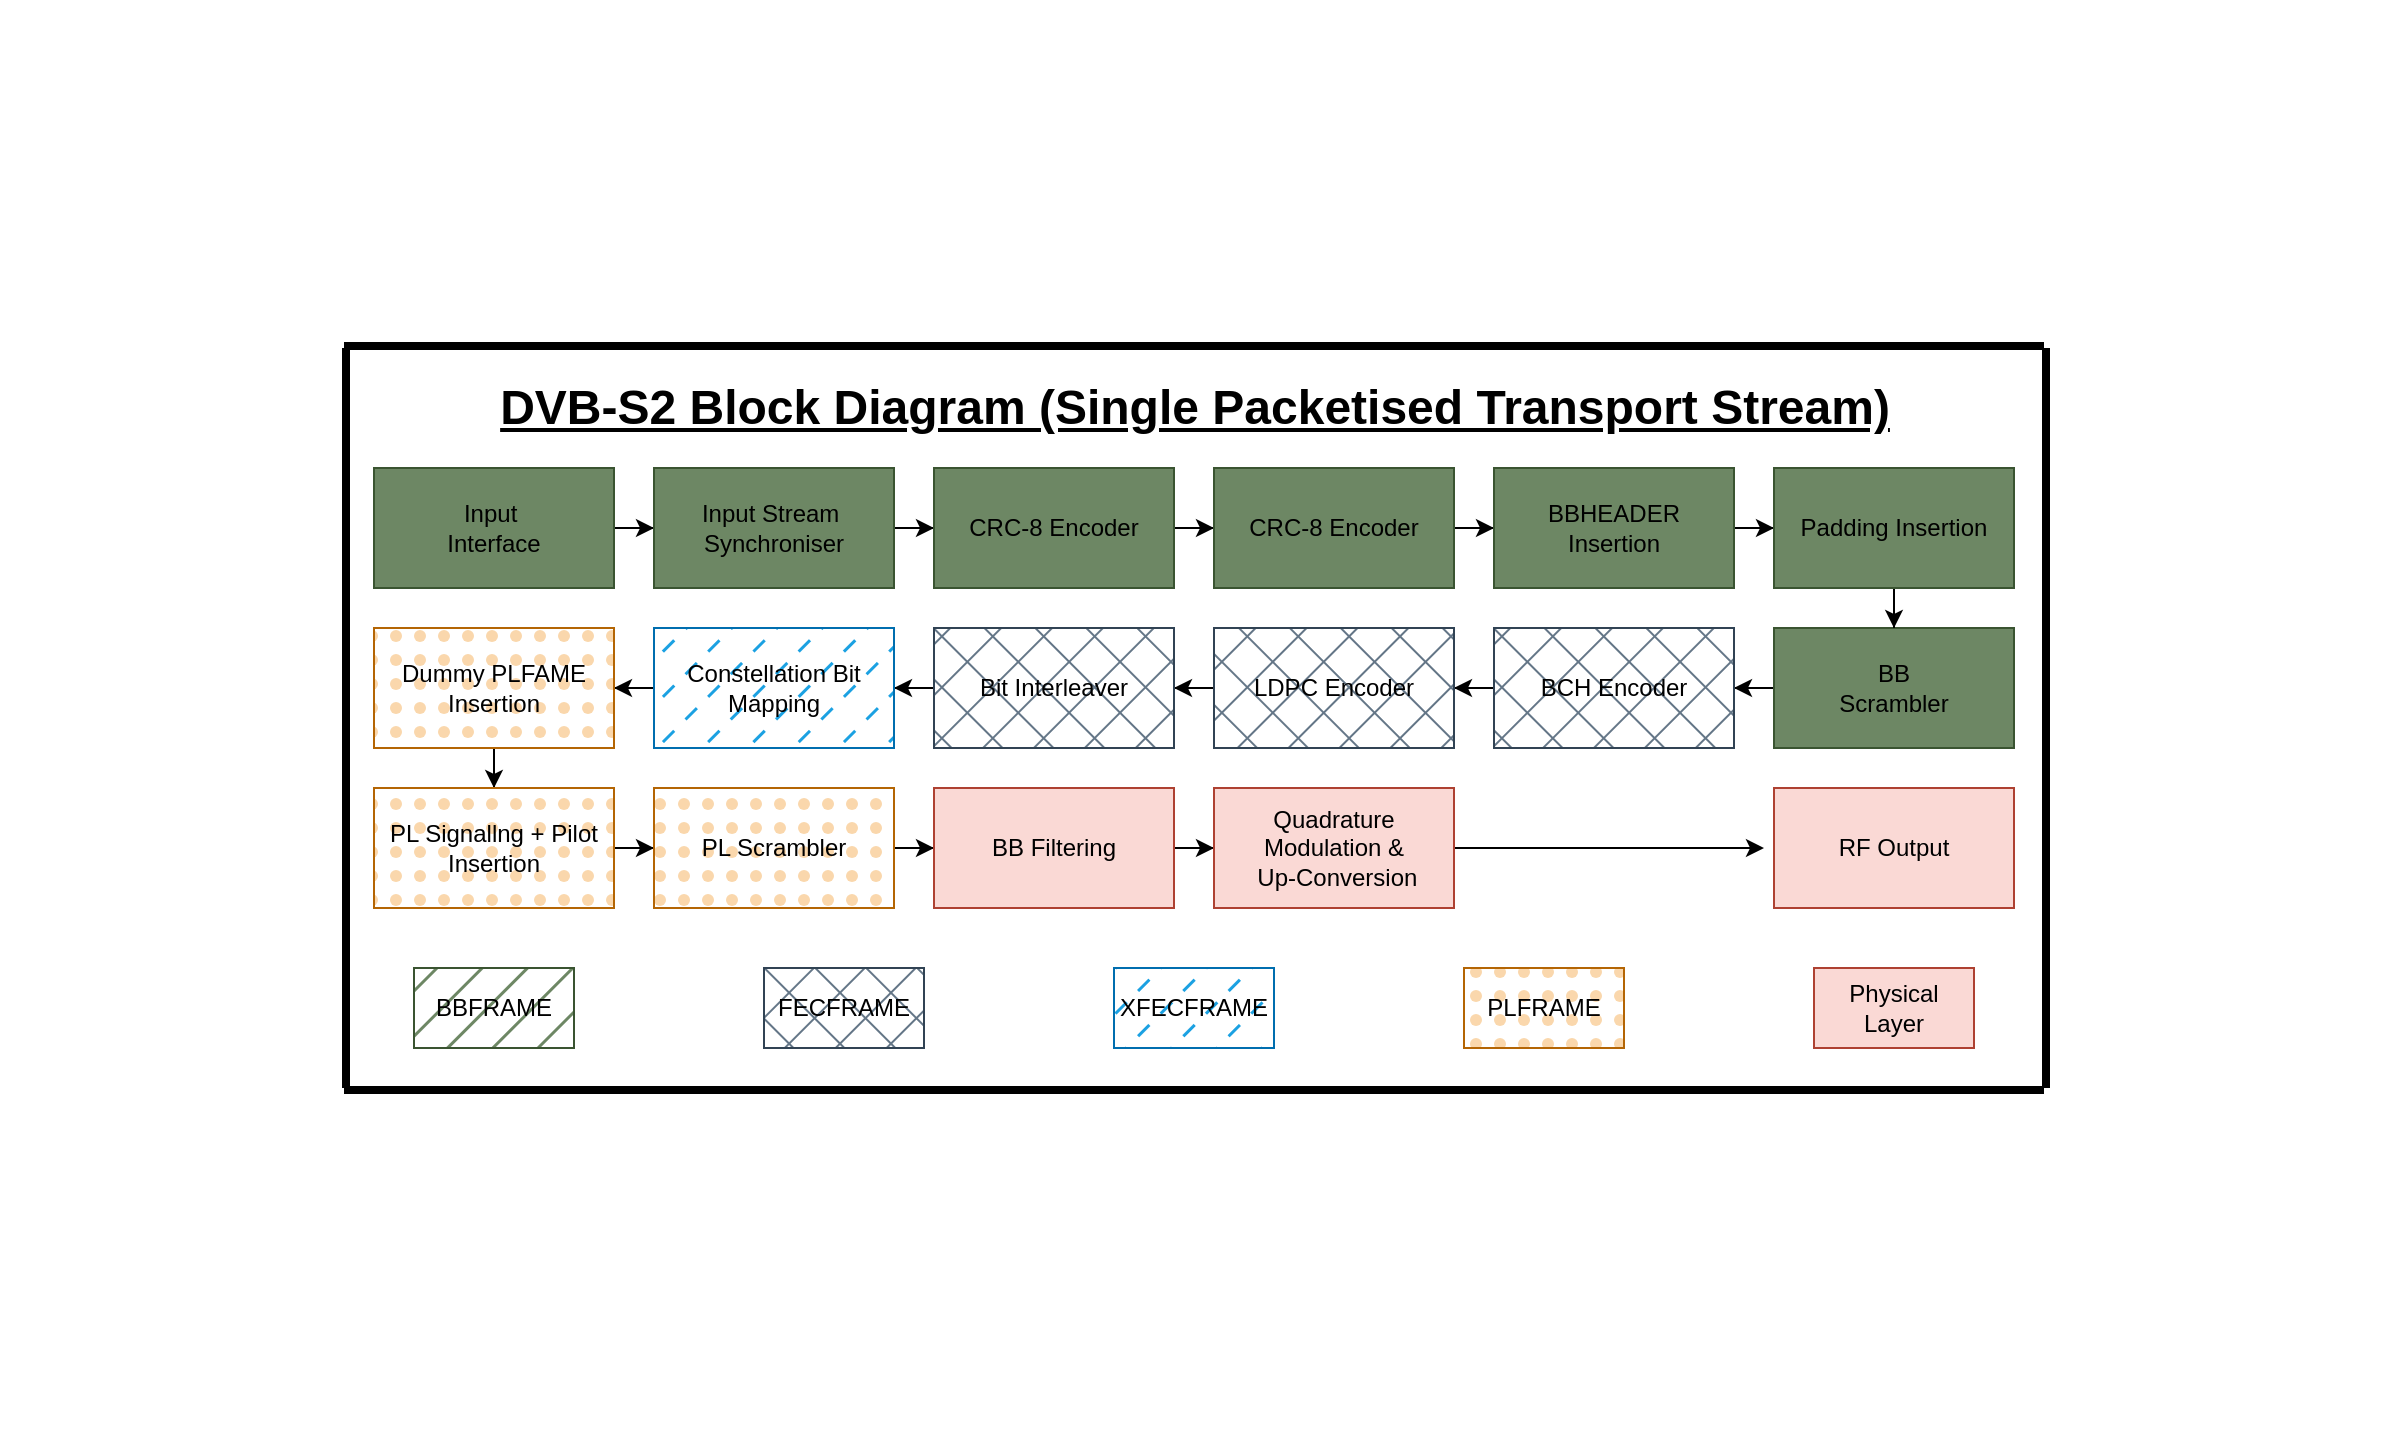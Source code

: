 <mxfile version="24.7.17">
  <diagram name="Page-1" id="SpdBaNYlZla5Bm4ZNLAk">
    <mxGraphModel dx="1653" dy="2595" grid="1" gridSize="10" guides="1" tooltips="1" connect="1" arrows="1" fold="1" page="1" pageScale="1" pageWidth="850" pageHeight="1100" math="0" shadow="0">
      <root>
        <mxCell id="0" />
        <mxCell id="1" parent="0" />
        <mxCell id="pOJEDl9BI1-7BAcr8_-W-1" value="DVB-S2 Block Diagram (Single Packetised Transport Stream)" style="text;strokeColor=none;fillColor=none;html=1;fontSize=24;fontStyle=5;verticalAlign=middle;align=center;" vertex="1" parent="1">
          <mxGeometry x="60" y="180" width="730" height="40" as="geometry" />
        </mxCell>
        <mxCell id="pOJEDl9BI1-7BAcr8_-W-2" value="" style="line;strokeWidth=4;html=1;perimeter=backbonePerimeter;points=[];outlineConnect=0;" vertex="1" parent="1">
          <mxGeometry y="-2" width="850" height="342" as="geometry" />
        </mxCell>
        <mxCell id="pOJEDl9BI1-7BAcr8_-W-16" value="" style="edgeStyle=orthogonalEdgeStyle;rounded=0;orthogonalLoop=1;jettySize=auto;html=1;labelBorderColor=none;textShadow=0;" edge="1" parent="1" source="pOJEDl9BI1-7BAcr8_-W-3" target="pOJEDl9BI1-7BAcr8_-W-4">
          <mxGeometry relative="1" as="geometry" />
        </mxCell>
        <mxCell id="pOJEDl9BI1-7BAcr8_-W-3" value="Input&amp;nbsp;&lt;br&gt;Interface" style="rounded=0;whiteSpace=wrap;html=1;fillColor=#6d8764;fontColor=#000000;strokeColor=#3A5431;labelBorderColor=none;textShadow=0;" vertex="1" parent="1">
          <mxGeometry x="15" y="230" width="120" height="60" as="geometry" />
        </mxCell>
        <mxCell id="pOJEDl9BI1-7BAcr8_-W-15" value="" style="edgeStyle=orthogonalEdgeStyle;rounded=0;orthogonalLoop=1;jettySize=auto;html=1;labelBorderColor=none;textShadow=0;" edge="1" parent="1" source="pOJEDl9BI1-7BAcr8_-W-4" target="pOJEDl9BI1-7BAcr8_-W-5">
          <mxGeometry relative="1" as="geometry" />
        </mxCell>
        <mxCell id="pOJEDl9BI1-7BAcr8_-W-4" value="Input Stream&amp;nbsp;&lt;div&gt;Synchroniser&lt;/div&gt;" style="rounded=0;whiteSpace=wrap;html=1;fillColor=#6d8764;fontColor=#000000;strokeColor=#3A5431;labelBorderColor=none;textShadow=0;" vertex="1" parent="1">
          <mxGeometry x="155" y="230" width="120" height="60" as="geometry" />
        </mxCell>
        <mxCell id="pOJEDl9BI1-7BAcr8_-W-13" value="" style="edgeStyle=orthogonalEdgeStyle;rounded=0;orthogonalLoop=1;jettySize=auto;html=1;labelBorderColor=none;textShadow=0;" edge="1" parent="1" source="pOJEDl9BI1-7BAcr8_-W-5" target="pOJEDl9BI1-7BAcr8_-W-6">
          <mxGeometry relative="1" as="geometry" />
        </mxCell>
        <mxCell id="pOJEDl9BI1-7BAcr8_-W-5" value="CRC-8 Encoder" style="rounded=0;whiteSpace=wrap;html=1;fillColor=#6d8764;fontColor=#000000;strokeColor=#3A5431;labelBorderColor=none;textShadow=0;" vertex="1" parent="1">
          <mxGeometry x="295" y="230" width="120" height="60" as="geometry" />
        </mxCell>
        <mxCell id="pOJEDl9BI1-7BAcr8_-W-12" value="" style="edgeStyle=orthogonalEdgeStyle;rounded=0;orthogonalLoop=1;jettySize=auto;html=1;labelBorderColor=none;textShadow=0;" edge="1" parent="1" source="pOJEDl9BI1-7BAcr8_-W-6" target="pOJEDl9BI1-7BAcr8_-W-7">
          <mxGeometry relative="1" as="geometry" />
        </mxCell>
        <mxCell id="pOJEDl9BI1-7BAcr8_-W-6" value="CRC-8 Encoder" style="rounded=0;whiteSpace=wrap;html=1;fillColor=#6d8764;fontColor=#000000;strokeColor=#3A5431;labelBorderColor=none;textShadow=0;" vertex="1" parent="1">
          <mxGeometry x="435" y="230" width="120" height="60" as="geometry" />
        </mxCell>
        <mxCell id="pOJEDl9BI1-7BAcr8_-W-11" value="" style="edgeStyle=orthogonalEdgeStyle;rounded=0;orthogonalLoop=1;jettySize=auto;html=1;labelBorderColor=none;textShadow=0;" edge="1" parent="1" source="pOJEDl9BI1-7BAcr8_-W-7" target="pOJEDl9BI1-7BAcr8_-W-9">
          <mxGeometry relative="1" as="geometry" />
        </mxCell>
        <mxCell id="pOJEDl9BI1-7BAcr8_-W-7" value="BBHEADER&lt;div&gt;Insertion&lt;/div&gt;" style="rounded=0;whiteSpace=wrap;html=1;fillColor=#6d8764;fontColor=#000000;strokeColor=#3A5431;labelBorderColor=none;textShadow=0;" vertex="1" parent="1">
          <mxGeometry x="575" y="230" width="120" height="60" as="geometry" />
        </mxCell>
        <mxCell id="pOJEDl9BI1-7BAcr8_-W-22" value="" style="edgeStyle=orthogonalEdgeStyle;rounded=0;orthogonalLoop=1;jettySize=auto;html=1;labelBorderColor=none;textShadow=0;" edge="1" parent="1" source="pOJEDl9BI1-7BAcr8_-W-8" target="pOJEDl9BI1-7BAcr8_-W-17">
          <mxGeometry relative="1" as="geometry" />
        </mxCell>
        <mxCell id="pOJEDl9BI1-7BAcr8_-W-8" value="BB&lt;br&gt;Scrambler" style="rounded=0;whiteSpace=wrap;html=1;fillColor=#6d8764;fontColor=#000000;strokeColor=#3A5431;labelBorderColor=none;textShadow=0;" vertex="1" parent="1">
          <mxGeometry x="715" y="310" width="120" height="60" as="geometry" />
        </mxCell>
        <mxCell id="pOJEDl9BI1-7BAcr8_-W-10" value="" style="edgeStyle=orthogonalEdgeStyle;rounded=0;orthogonalLoop=1;jettySize=auto;html=1;labelBorderColor=none;textShadow=0;" edge="1" parent="1" source="pOJEDl9BI1-7BAcr8_-W-9" target="pOJEDl9BI1-7BAcr8_-W-8">
          <mxGeometry relative="1" as="geometry" />
        </mxCell>
        <mxCell id="pOJEDl9BI1-7BAcr8_-W-9" value="Padding Insertion" style="rounded=0;whiteSpace=wrap;html=1;fillColor=#6d8764;fontColor=#000000;strokeColor=#3A5431;labelBorderColor=none;textShadow=0;" vertex="1" parent="1">
          <mxGeometry x="715" y="230" width="120" height="60" as="geometry" />
        </mxCell>
        <mxCell id="pOJEDl9BI1-7BAcr8_-W-23" value="" style="edgeStyle=orthogonalEdgeStyle;rounded=0;orthogonalLoop=1;jettySize=auto;html=1;labelBorderColor=none;textShadow=0;" edge="1" parent="1" source="pOJEDl9BI1-7BAcr8_-W-17" target="pOJEDl9BI1-7BAcr8_-W-18">
          <mxGeometry relative="1" as="geometry" />
        </mxCell>
        <mxCell id="pOJEDl9BI1-7BAcr8_-W-17" value="BCH Encoder" style="rounded=0;whiteSpace=wrap;html=1;fillColor=#647687;fontColor=#000000;strokeColor=#314354;fillStyle=cross-hatch;labelBorderColor=none;textShadow=0;" vertex="1" parent="1">
          <mxGeometry x="575" y="310" width="120" height="60" as="geometry" />
        </mxCell>
        <mxCell id="pOJEDl9BI1-7BAcr8_-W-24" value="" style="edgeStyle=orthogonalEdgeStyle;rounded=0;orthogonalLoop=1;jettySize=auto;html=1;labelBorderColor=none;textShadow=0;" edge="1" parent="1" source="pOJEDl9BI1-7BAcr8_-W-18" target="pOJEDl9BI1-7BAcr8_-W-19">
          <mxGeometry relative="1" as="geometry" />
        </mxCell>
        <mxCell id="pOJEDl9BI1-7BAcr8_-W-18" value="LDPC Encoder" style="rounded=0;whiteSpace=wrap;html=1;fillColor=#647687;fontColor=#000000;strokeColor=#314354;fillStyle=cross-hatch;labelBorderColor=none;textShadow=0;" vertex="1" parent="1">
          <mxGeometry x="435" y="310" width="120" height="60" as="geometry" />
        </mxCell>
        <mxCell id="pOJEDl9BI1-7BAcr8_-W-25" value="" style="edgeStyle=orthogonalEdgeStyle;rounded=0;orthogonalLoop=1;jettySize=auto;html=1;labelBorderColor=none;textShadow=0;" edge="1" parent="1" source="pOJEDl9BI1-7BAcr8_-W-19" target="pOJEDl9BI1-7BAcr8_-W-20">
          <mxGeometry relative="1" as="geometry" />
        </mxCell>
        <mxCell id="pOJEDl9BI1-7BAcr8_-W-19" value="Bit Interleaver" style="rounded=0;whiteSpace=wrap;html=1;fillColor=#647687;fontColor=#000000;strokeColor=#314354;fillStyle=cross-hatch;labelBorderColor=none;textShadow=0;" vertex="1" parent="1">
          <mxGeometry x="295" y="310" width="120" height="60" as="geometry" />
        </mxCell>
        <mxCell id="pOJEDl9BI1-7BAcr8_-W-26" value="" style="edgeStyle=orthogonalEdgeStyle;rounded=0;orthogonalLoop=1;jettySize=auto;html=1;labelBorderColor=none;textShadow=0;" edge="1" parent="1" source="pOJEDl9BI1-7BAcr8_-W-20" target="pOJEDl9BI1-7BAcr8_-W-21">
          <mxGeometry relative="1" as="geometry" />
        </mxCell>
        <mxCell id="pOJEDl9BI1-7BAcr8_-W-20" value="Constellation Bit Mapping" style="rounded=0;whiteSpace=wrap;html=1;fillColor=#1ba1e2;fontColor=#000000;strokeColor=#006EAF;fillStyle=dashed;labelBorderColor=none;textShadow=0;" vertex="1" parent="1">
          <mxGeometry x="155" y="310" width="120" height="60" as="geometry" />
        </mxCell>
        <mxCell id="pOJEDl9BI1-7BAcr8_-W-28" value="" style="edgeStyle=orthogonalEdgeStyle;rounded=0;orthogonalLoop=1;jettySize=auto;html=1;labelBorderColor=none;textShadow=0;" edge="1" parent="1" source="pOJEDl9BI1-7BAcr8_-W-21" target="pOJEDl9BI1-7BAcr8_-W-27">
          <mxGeometry relative="1" as="geometry" />
        </mxCell>
        <mxCell id="pOJEDl9BI1-7BAcr8_-W-21" value="Dummy PLFAME Insertion" style="rounded=0;whiteSpace=wrap;html=1;fillColor=#fad7ac;fillStyle=dots;strokeColor=#b46504;labelBorderColor=none;textShadow=0;" vertex="1" parent="1">
          <mxGeometry x="15" y="310" width="120" height="60" as="geometry" />
        </mxCell>
        <mxCell id="pOJEDl9BI1-7BAcr8_-W-30" value="" style="edgeStyle=orthogonalEdgeStyle;rounded=0;orthogonalLoop=1;jettySize=auto;html=1;labelBorderColor=none;textShadow=0;" edge="1" parent="1" source="pOJEDl9BI1-7BAcr8_-W-27" target="pOJEDl9BI1-7BAcr8_-W-29">
          <mxGeometry relative="1" as="geometry" />
        </mxCell>
        <mxCell id="pOJEDl9BI1-7BAcr8_-W-27" value="PL Signallng + Pilot Insertion" style="rounded=0;whiteSpace=wrap;html=1;fillColor=#fad7ac;fillStyle=dots;strokeColor=#b46504;labelBorderColor=none;textShadow=0;" vertex="1" parent="1">
          <mxGeometry x="15" y="390" width="120" height="60" as="geometry" />
        </mxCell>
        <mxCell id="pOJEDl9BI1-7BAcr8_-W-34" value="" style="edgeStyle=orthogonalEdgeStyle;rounded=0;orthogonalLoop=1;jettySize=auto;html=1;labelBorderColor=none;textShadow=0;" edge="1" parent="1" source="pOJEDl9BI1-7BAcr8_-W-29" target="pOJEDl9BI1-7BAcr8_-W-31">
          <mxGeometry relative="1" as="geometry" />
        </mxCell>
        <mxCell id="pOJEDl9BI1-7BAcr8_-W-29" value="PL Scrambler" style="rounded=0;whiteSpace=wrap;html=1;fillColor=#fad7ac;fillStyle=dots;strokeColor=#b46504;labelBorderColor=none;textShadow=0;" vertex="1" parent="1">
          <mxGeometry x="155" y="390" width="120" height="60" as="geometry" />
        </mxCell>
        <mxCell id="pOJEDl9BI1-7BAcr8_-W-33" value="" style="edgeStyle=orthogonalEdgeStyle;rounded=0;orthogonalLoop=1;jettySize=auto;html=1;labelBorderColor=none;textShadow=0;" edge="1" parent="1" source="pOJEDl9BI1-7BAcr8_-W-31" target="pOJEDl9BI1-7BAcr8_-W-32">
          <mxGeometry relative="1" as="geometry" />
        </mxCell>
        <mxCell id="pOJEDl9BI1-7BAcr8_-W-31" value="BB Filtering" style="rounded=0;whiteSpace=wrap;html=1;fillColor=#fad9d5;strokeColor=#ae4132;labelBorderColor=none;textShadow=0;" vertex="1" parent="1">
          <mxGeometry x="295" y="390" width="120" height="60" as="geometry" />
        </mxCell>
        <mxCell id="pOJEDl9BI1-7BAcr8_-W-36" style="edgeStyle=orthogonalEdgeStyle;rounded=0;orthogonalLoop=1;jettySize=auto;html=1;labelBorderColor=none;textShadow=0;" edge="1" parent="1" source="pOJEDl9BI1-7BAcr8_-W-32">
          <mxGeometry relative="1" as="geometry">
            <mxPoint x="710" y="420" as="targetPoint" />
          </mxGeometry>
        </mxCell>
        <mxCell id="pOJEDl9BI1-7BAcr8_-W-32" value="Quadrature Modulation &amp;amp;&lt;div&gt;&amp;nbsp;Up-Conversion&lt;/div&gt;" style="rounded=0;whiteSpace=wrap;html=1;fillColor=#fad9d5;strokeColor=#ae4132;labelBorderColor=none;textShadow=0;" vertex="1" parent="1">
          <mxGeometry x="435" y="390" width="120" height="60" as="geometry" />
        </mxCell>
        <mxCell id="pOJEDl9BI1-7BAcr8_-W-35" value="RF Output" style="rounded=0;whiteSpace=wrap;html=1;fillColor=#fad9d5;strokeColor=#ae4132;labelBorderColor=none;textShadow=0;" vertex="1" parent="1">
          <mxGeometry x="715" y="390" width="120" height="60" as="geometry" />
        </mxCell>
        <mxCell id="pOJEDl9BI1-7BAcr8_-W-39" value="BBFRAME" style="rounded=0;whiteSpace=wrap;html=1;fillColor=#6d8764;fontColor=#000000;strokeColor=#3A5431;fillStyle=hatch;flipH=0;labelBorderColor=none;textShadow=0;" vertex="1" parent="1">
          <mxGeometry x="35" y="480" width="80" height="40" as="geometry" />
        </mxCell>
        <mxCell id="pOJEDl9BI1-7BAcr8_-W-40" value="PLFRAME" style="rounded=0;whiteSpace=wrap;html=1;fillColor=#fad7ac;fillStyle=dots;strokeColor=#b46504;flipH=0;labelBorderColor=none;textShadow=0;" vertex="1" parent="1">
          <mxGeometry x="560" y="480" width="80" height="40" as="geometry" />
        </mxCell>
        <mxCell id="pOJEDl9BI1-7BAcr8_-W-41" value="XFECFRAME" style="rounded=0;whiteSpace=wrap;html=1;fillColor=#1ba1e2;fontColor=#000000;strokeColor=#006EAF;fillStyle=dashed;flipH=0;labelBorderColor=none;textShadow=0;" vertex="1" parent="1">
          <mxGeometry x="385" y="480" width="80" height="40" as="geometry" />
        </mxCell>
        <mxCell id="pOJEDl9BI1-7BAcr8_-W-42" value="Physical Layer" style="rounded=0;whiteSpace=wrap;html=1;fillColor=#fad9d5;strokeColor=#ae4132;flipH=0;labelBorderColor=none;textShadow=0;" vertex="1" parent="1">
          <mxGeometry x="735" y="480" width="80" height="40" as="geometry" />
        </mxCell>
        <mxCell id="pOJEDl9BI1-7BAcr8_-W-43" value="FECFRAME" style="rounded=0;whiteSpace=wrap;html=1;fillColor=#647687;fontColor=#000000;strokeColor=#314354;fillStyle=cross-hatch;flipH=0;labelBorderColor=none;textShadow=0;" vertex="1" parent="1">
          <mxGeometry x="210" y="480" width="80" height="40" as="geometry" />
        </mxCell>
        <mxCell id="pOJEDl9BI1-7BAcr8_-W-45" value="" style="line;strokeWidth=4;html=1;perimeter=backbonePerimeter;points=[];outlineConnect=0;" vertex="1" parent="1">
          <mxGeometry y="370" width="850" height="342" as="geometry" />
        </mxCell>
        <mxCell id="pOJEDl9BI1-7BAcr8_-W-46" value="" style="line;strokeWidth=4;html=1;perimeter=backbonePerimeter;points=[];outlineConnect=0;direction=south;" vertex="1" parent="1">
          <mxGeometry x="680" y="170" width="342" height="370" as="geometry" />
        </mxCell>
        <mxCell id="pOJEDl9BI1-7BAcr8_-W-47" value="" style="line;strokeWidth=4;html=1;perimeter=backbonePerimeter;points=[];outlineConnect=0;direction=south;" vertex="1" parent="1">
          <mxGeometry x="-170" y="170" width="342" height="370" as="geometry" />
        </mxCell>
      </root>
    </mxGraphModel>
  </diagram>
</mxfile>
